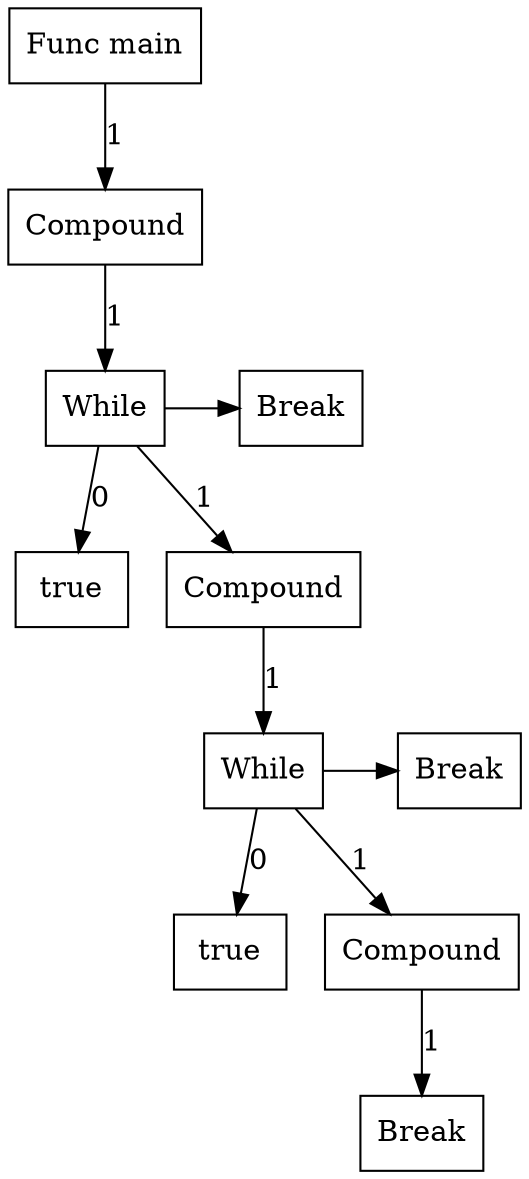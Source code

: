 digraph G {
node10 [label="Func main"; shape=box];
subgraph childNames_10 {
rankdir="LR"; rank="same"; ordering=out
node9 [label="Compound"; shape=box];
}

subgraph childPtrs_10 {
rankdir="TB";
node10 -> node9 [label="1"];
}

subgraph childNames_9 {
rankdir="LR"; rank="same"; ordering=out
node7 [label="While"; shape=box];
}

subgraph childPtrs_9 {
rankdir="TB";
node9 -> node7 [label="1"];
}

subgraph childNames_7 {
rankdir="LR"; rank="same"; ordering=out
node0 [label="true"; shape=box];
node6 [label="Compound"; shape=box];
}

subgraph childPtrs_7 {
rankdir="TB";
node7 -> node0 [label="0"];
node7 -> node6 [label="1"];
}

subgraph childNames_6 {
rankdir="LR"; rank="same"; ordering=out
node4 [label="While"; shape=box];
}

subgraph childPtrs_6 {
rankdir="TB";
node6 -> node4 [label="1"];
}

subgraph childNames_4 {
rankdir="LR"; rank="same"; ordering=out
node1 [label="true"; shape=box];
node3 [label="Compound"; shape=box];
}

subgraph childPtrs_4 {
rankdir="TB";
node4 -> node1 [label="0"];
node4 -> node3 [label="1"];
}

subgraph childNames_3 {
rankdir="LR"; rank="same"; ordering=out
node2 [label="Break"; shape=box];
}

subgraph childPtrs_3 {
rankdir="TB";
node3 -> node2 [label="1"];
}

subgraph SibNames_4 {
rankdir="LR"; rank="same";
node4 [label="While"; shape=box];
node5 [label="Break"; shape=box];
}

subgraph SibPtrs_4 {
rankdir="LR";
node4 -> node5;
}

subgraph SibNames_7 {
rankdir="LR"; rank="same";
node7 [label="While"; shape=box];
node8 [label="Break"; shape=box];
}

subgraph SibPtrs_7 {
rankdir="LR";
node7 -> node8;
}

}
